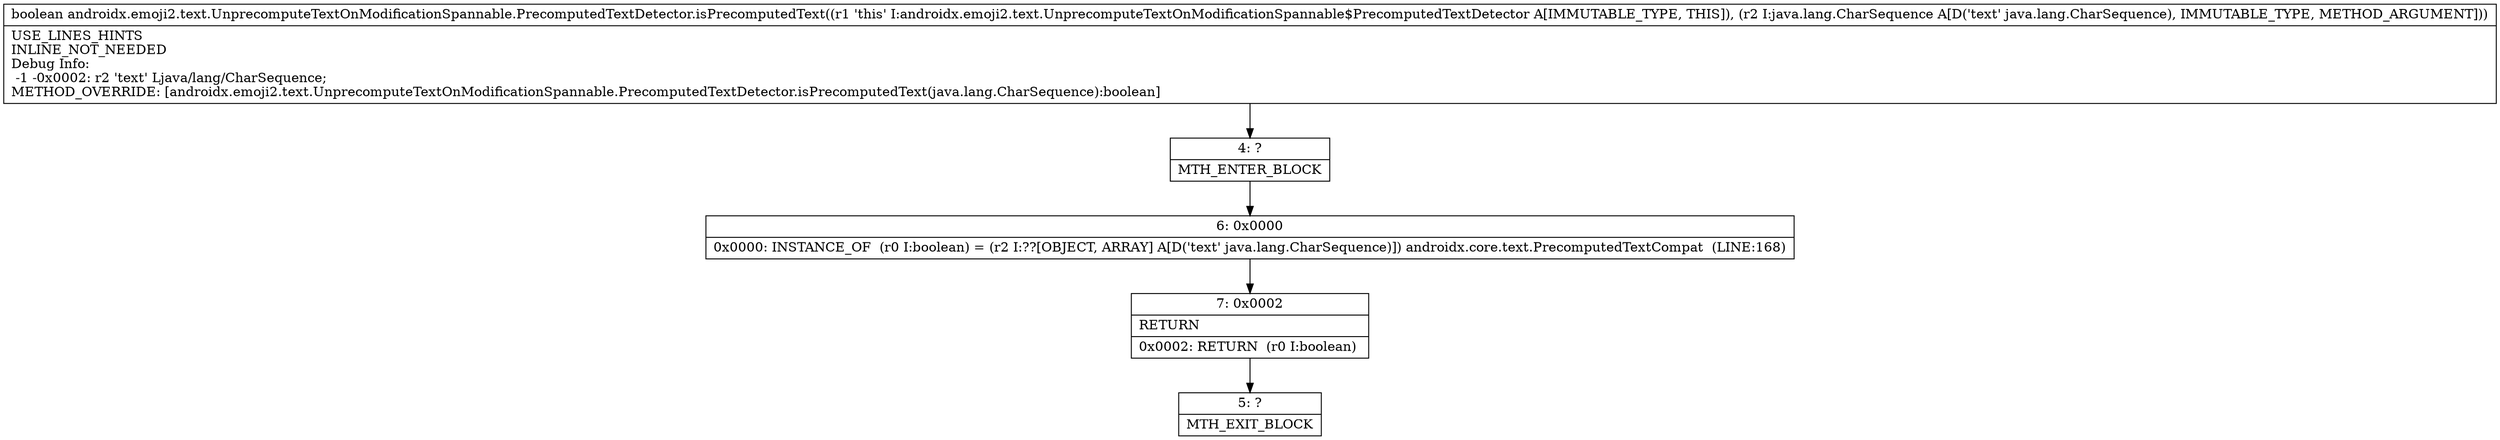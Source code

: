 digraph "CFG forandroidx.emoji2.text.UnprecomputeTextOnModificationSpannable.PrecomputedTextDetector.isPrecomputedText(Ljava\/lang\/CharSequence;)Z" {
Node_4 [shape=record,label="{4\:\ ?|MTH_ENTER_BLOCK\l}"];
Node_6 [shape=record,label="{6\:\ 0x0000|0x0000: INSTANCE_OF  (r0 I:boolean) = (r2 I:??[OBJECT, ARRAY] A[D('text' java.lang.CharSequence)]) androidx.core.text.PrecomputedTextCompat  (LINE:168)\l}"];
Node_7 [shape=record,label="{7\:\ 0x0002|RETURN\l|0x0002: RETURN  (r0 I:boolean) \l}"];
Node_5 [shape=record,label="{5\:\ ?|MTH_EXIT_BLOCK\l}"];
MethodNode[shape=record,label="{boolean androidx.emoji2.text.UnprecomputeTextOnModificationSpannable.PrecomputedTextDetector.isPrecomputedText((r1 'this' I:androidx.emoji2.text.UnprecomputeTextOnModificationSpannable$PrecomputedTextDetector A[IMMUTABLE_TYPE, THIS]), (r2 I:java.lang.CharSequence A[D('text' java.lang.CharSequence), IMMUTABLE_TYPE, METHOD_ARGUMENT]))  | USE_LINES_HINTS\lINLINE_NOT_NEEDED\lDebug Info:\l  \-1 \-0x0002: r2 'text' Ljava\/lang\/CharSequence;\lMETHOD_OVERRIDE: [androidx.emoji2.text.UnprecomputeTextOnModificationSpannable.PrecomputedTextDetector.isPrecomputedText(java.lang.CharSequence):boolean]\l}"];
MethodNode -> Node_4;Node_4 -> Node_6;
Node_6 -> Node_7;
Node_7 -> Node_5;
}

